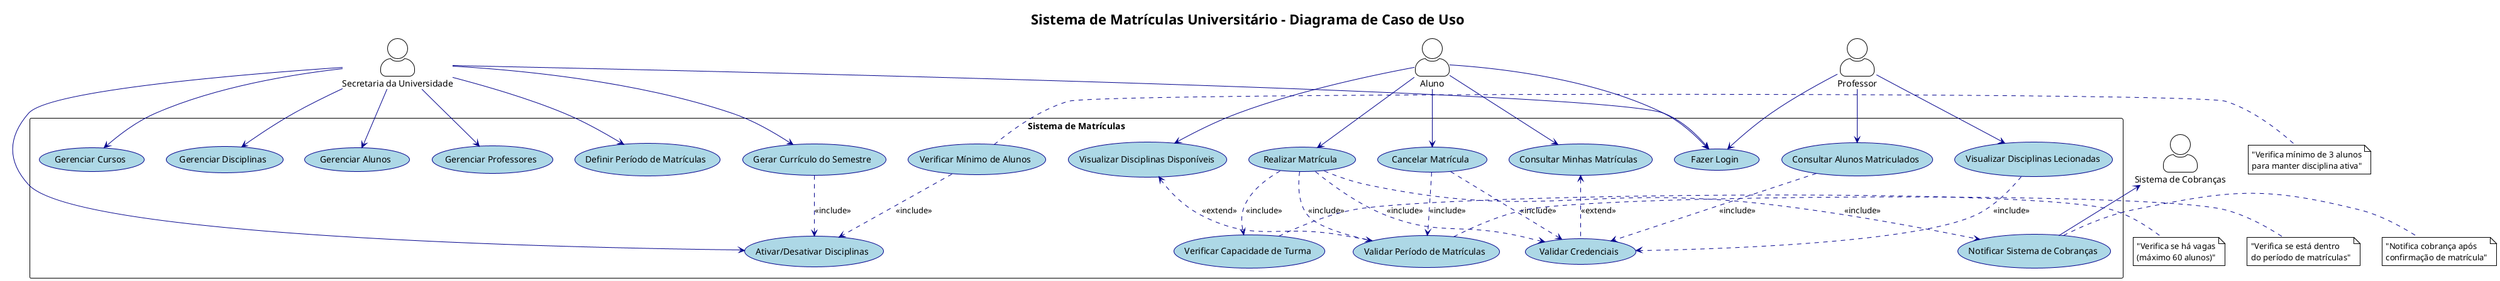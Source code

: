 @startuml Sistema de Matrículas - Caso de Uso
!theme plain
skinparam actorStyle awesome
skinparam usecase {
    BackgroundColor LightBlue
    BorderColor DarkBlue
    ArrowColor DarkBlue
}

title Sistema de Matrículas Universitário - Diagrama de Caso de Uso

' Definição dos Atores
actor "Secretaria da Universidade" as Secretaria
actor "Aluno" as Aluno
actor "Professor" as Professor
actor "Sistema de Cobranças" as Cobrancas

' Definição dos Casos de Uso
rectangle "Sistema de Matrículas" {
    
    ' Casos de Uso da Secretaria
    usecase "Gerenciar Cursos" as UC1
    usecase "Gerenciar Disciplinas" as UC2
    usecase "Gerenciar Alunos" as UC3
    usecase "Gerenciar Professores" as UC4
    usecase "Definir Período de Matrículas" as UC5
    usecase "Gerar Currículo do Semestre" as UC6
    usecase "Ativar/Desativar Disciplinas" as UC7
    
    ' Casos de Uso de Login
    usecase "Fazer Login" as UC8
    
    ' Casos de Uso do Aluno
    usecase "Visualizar Disciplinas Disponíveis" as UC9
    usecase "Realizar Matrícula" as UC10
    usecase "Cancelar Matrícula" as UC11
    usecase "Consultar Minhas Matrículas" as UC12
    
    ' Casos de Uso do Professor
    usecase "Consultar Alunos Matriculados" as UC13
    usecase "Visualizar Disciplinas Lecionadas" as UC14
    
    ' Casos de Uso do Sistema
    usecase "Verificar Capacidade de Turma" as UC15
    usecase "Verificar Mínimo de Alunos" as UC16
    usecase "Notificar Sistema de Cobranças" as UC17
    usecase "Validar Período de Matrículas" as UC18
    usecase "Validar Credenciais" as UC19
}

' Relacionamentos da Secretaria
Secretaria --> UC1
Secretaria --> UC2
Secretaria --> UC3
Secretaria --> UC4
Secretaria --> UC5
Secretaria --> UC6
Secretaria --> UC7
Secretaria --> UC8

' Relacionamentos do Aluno
Aluno --> UC8
Aluno --> UC9
Aluno --> UC10
Aluno --> UC11
Aluno --> UC12

' Relacionamentos do Professor
Professor --> UC8
Professor --> UC13
Professor --> UC14

' Relacionamentos do Sistema de Cobranças
Cobrancas <-- UC17

' Relacionamentos de Inclusão (include)
UC10 ..> UC15 : <<include>>
UC10 ..> UC18 : <<include>>
UC10 ..> UC19 : <<include>>
UC11 ..> UC18 : <<include>>
UC11 ..> UC19 : <<include>>
UC10 ..> UC17 : <<include>>
UC13 ..> UC19 : <<include>>
UC14 ..> UC19 : <<include>>
UC6 ..> UC7 : <<include>>
UC16 ..> UC7 : <<include>>

' Relacionamentos de Extensão (extend)
UC9 <.. UC18 : <<extend>>
UC12 <.. UC19 : <<extend>>

' Notas explicativas
note right of UC15 : "Verifica se há vagas\n(máximo 60 alunos)"
note right of UC16 : "Verifica mínimo de 3 alunos\npara manter disciplina ativa"
note right of UC17 : "Notifica cobrança após\nconfirmação de matrícula"
note right of UC18 : "Verifica se está dentro\ndo período de matrículas"

@enduml
